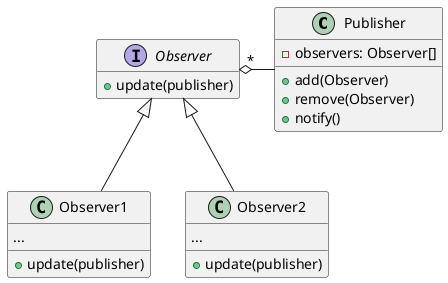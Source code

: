 @startuml
class Publisher {
    -observers: Observer[]
    +add(Observer)
    +remove(Observer)
    +notify()
}

interface Observer {
    +update(publisher)
}

class Observer1 {
    ...
    +update(publisher)
}

class Observer2 {
    ...
    +update(publisher)
}

Publisher -l-o "*" Observer
Observer1 -u-|> Observer
Observer2 -u-|> Observer

hide empty fields
@enduml
